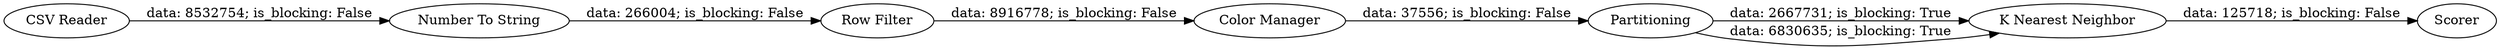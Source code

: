 digraph {
	"6151573882910374454_12" [label=Scorer]
	"6151573882910374454_1" [label="CSV Reader"]
	"6151573882910374454_11" [label="K Nearest Neighbor"]
	"6151573882910374454_2" [label="Number To String"]
	"6151573882910374454_3" [label="Row Filter"]
	"6151573882910374454_10" [label=Partitioning]
	"6151573882910374454_4" [label="Color Manager"]
	"6151573882910374454_1" -> "6151573882910374454_2" [label="data: 8532754; is_blocking: False"]
	"6151573882910374454_10" -> "6151573882910374454_11" [label="data: 2667731; is_blocking: True"]
	"6151573882910374454_10" -> "6151573882910374454_11" [label="data: 6830635; is_blocking: True"]
	"6151573882910374454_11" -> "6151573882910374454_12" [label="data: 125718; is_blocking: False"]
	"6151573882910374454_4" -> "6151573882910374454_10" [label="data: 37556; is_blocking: False"]
	"6151573882910374454_2" -> "6151573882910374454_3" [label="data: 266004; is_blocking: False"]
	"6151573882910374454_3" -> "6151573882910374454_4" [label="data: 8916778; is_blocking: False"]
	rankdir=LR
}
